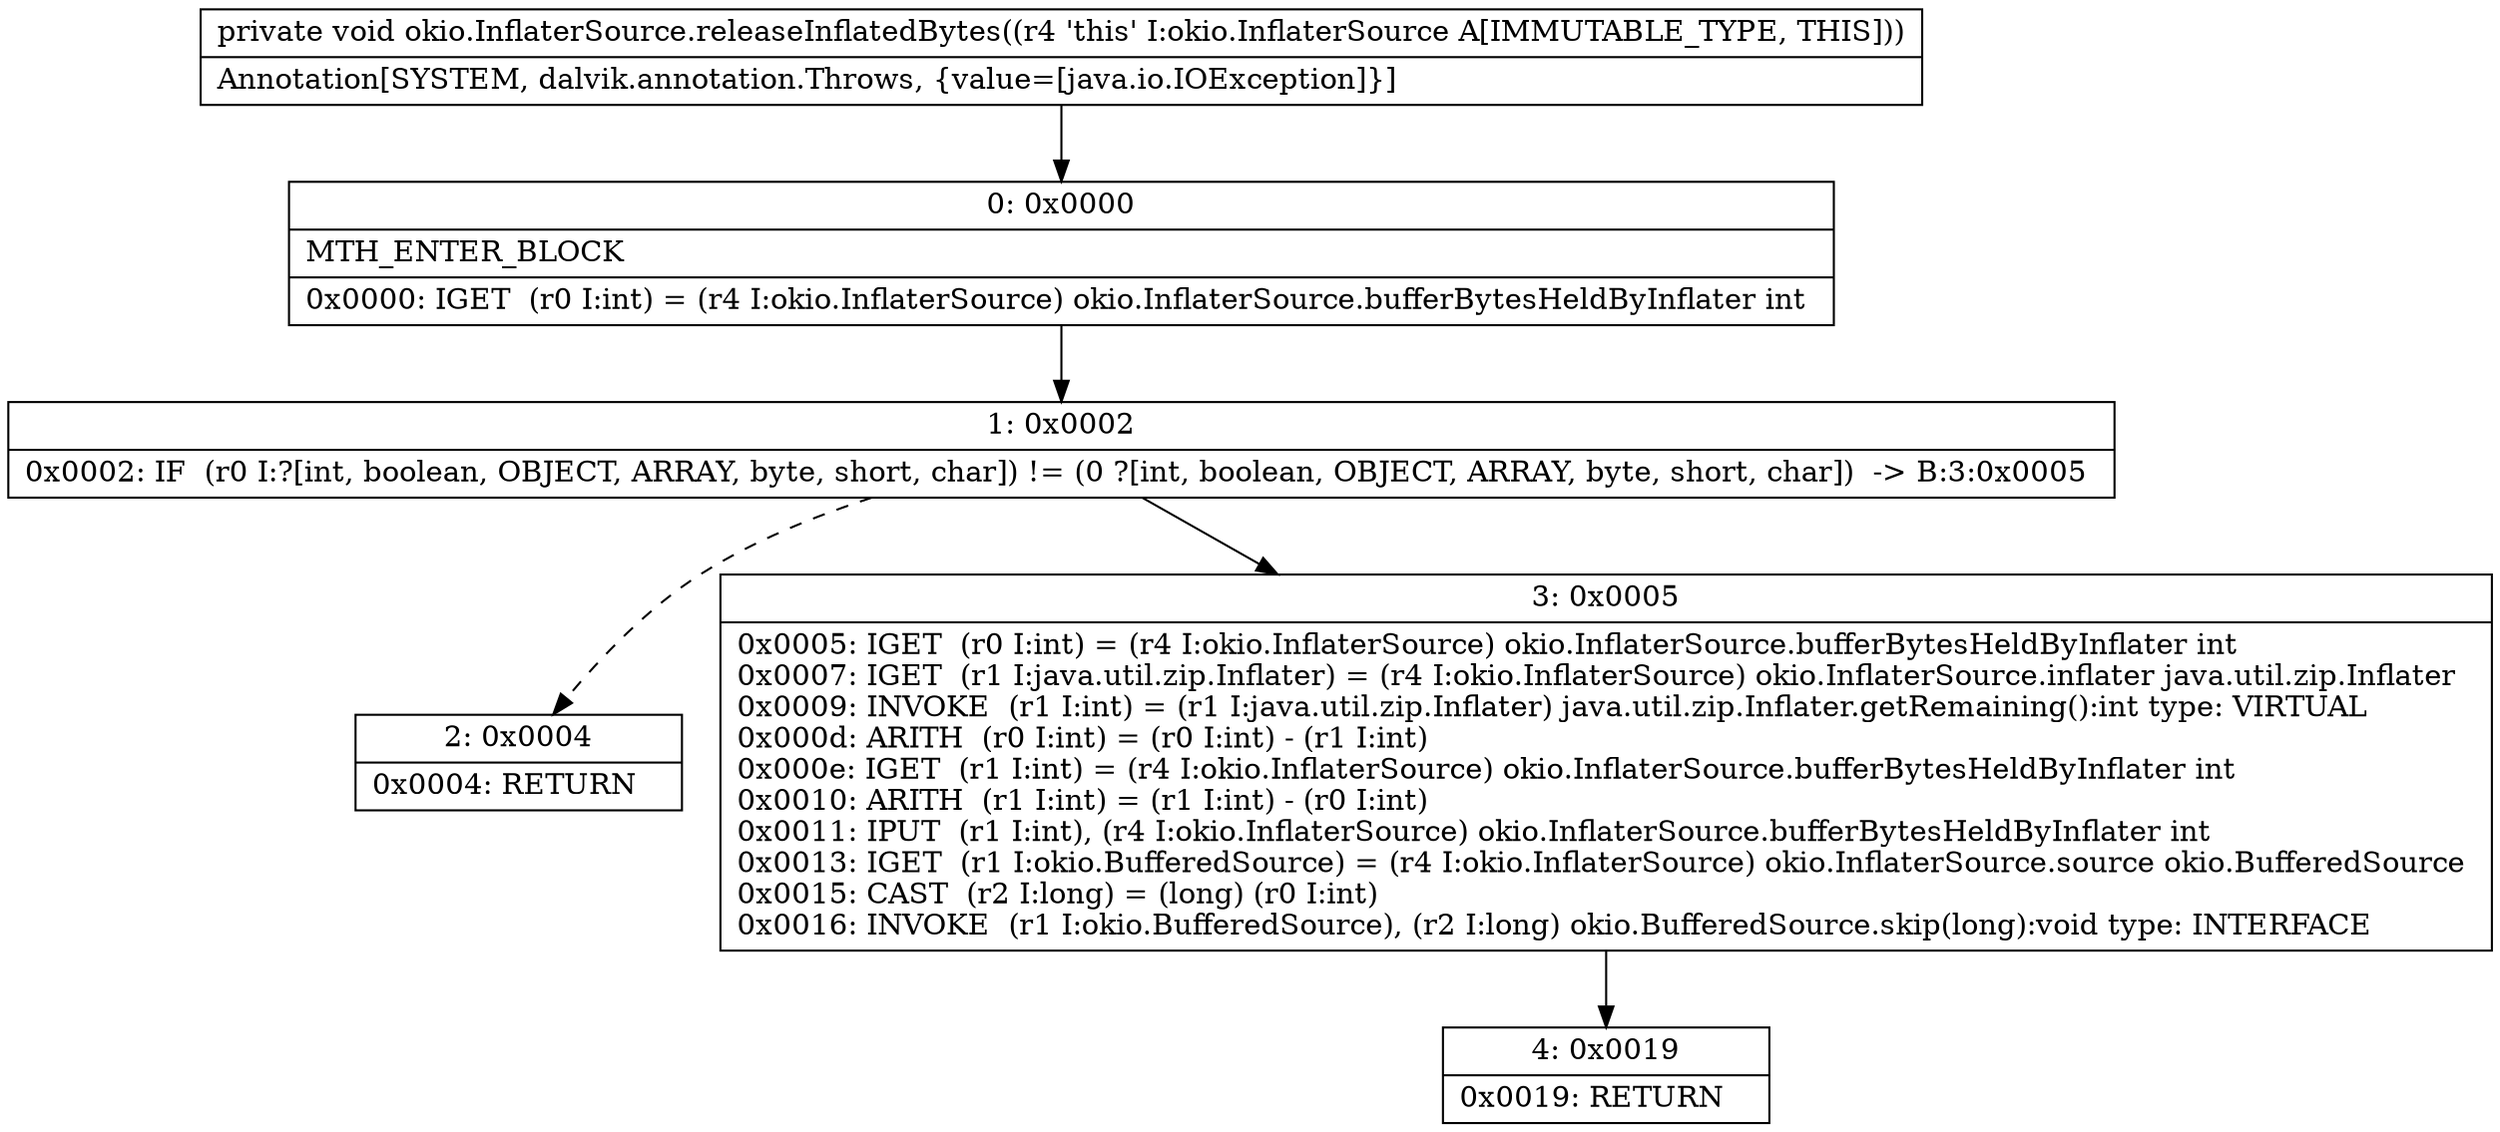 digraph "CFG forokio.InflaterSource.releaseInflatedBytes()V" {
Node_0 [shape=record,label="{0\:\ 0x0000|MTH_ENTER_BLOCK\l|0x0000: IGET  (r0 I:int) = (r4 I:okio.InflaterSource) okio.InflaterSource.bufferBytesHeldByInflater int \l}"];
Node_1 [shape=record,label="{1\:\ 0x0002|0x0002: IF  (r0 I:?[int, boolean, OBJECT, ARRAY, byte, short, char]) != (0 ?[int, boolean, OBJECT, ARRAY, byte, short, char])  \-\> B:3:0x0005 \l}"];
Node_2 [shape=record,label="{2\:\ 0x0004|0x0004: RETURN   \l}"];
Node_3 [shape=record,label="{3\:\ 0x0005|0x0005: IGET  (r0 I:int) = (r4 I:okio.InflaterSource) okio.InflaterSource.bufferBytesHeldByInflater int \l0x0007: IGET  (r1 I:java.util.zip.Inflater) = (r4 I:okio.InflaterSource) okio.InflaterSource.inflater java.util.zip.Inflater \l0x0009: INVOKE  (r1 I:int) = (r1 I:java.util.zip.Inflater) java.util.zip.Inflater.getRemaining():int type: VIRTUAL \l0x000d: ARITH  (r0 I:int) = (r0 I:int) \- (r1 I:int) \l0x000e: IGET  (r1 I:int) = (r4 I:okio.InflaterSource) okio.InflaterSource.bufferBytesHeldByInflater int \l0x0010: ARITH  (r1 I:int) = (r1 I:int) \- (r0 I:int) \l0x0011: IPUT  (r1 I:int), (r4 I:okio.InflaterSource) okio.InflaterSource.bufferBytesHeldByInflater int \l0x0013: IGET  (r1 I:okio.BufferedSource) = (r4 I:okio.InflaterSource) okio.InflaterSource.source okio.BufferedSource \l0x0015: CAST  (r2 I:long) = (long) (r0 I:int) \l0x0016: INVOKE  (r1 I:okio.BufferedSource), (r2 I:long) okio.BufferedSource.skip(long):void type: INTERFACE \l}"];
Node_4 [shape=record,label="{4\:\ 0x0019|0x0019: RETURN   \l}"];
MethodNode[shape=record,label="{private void okio.InflaterSource.releaseInflatedBytes((r4 'this' I:okio.InflaterSource A[IMMUTABLE_TYPE, THIS]))  | Annotation[SYSTEM, dalvik.annotation.Throws, \{value=[java.io.IOException]\}]\l}"];
MethodNode -> Node_0;
Node_0 -> Node_1;
Node_1 -> Node_2[style=dashed];
Node_1 -> Node_3;
Node_3 -> Node_4;
}

